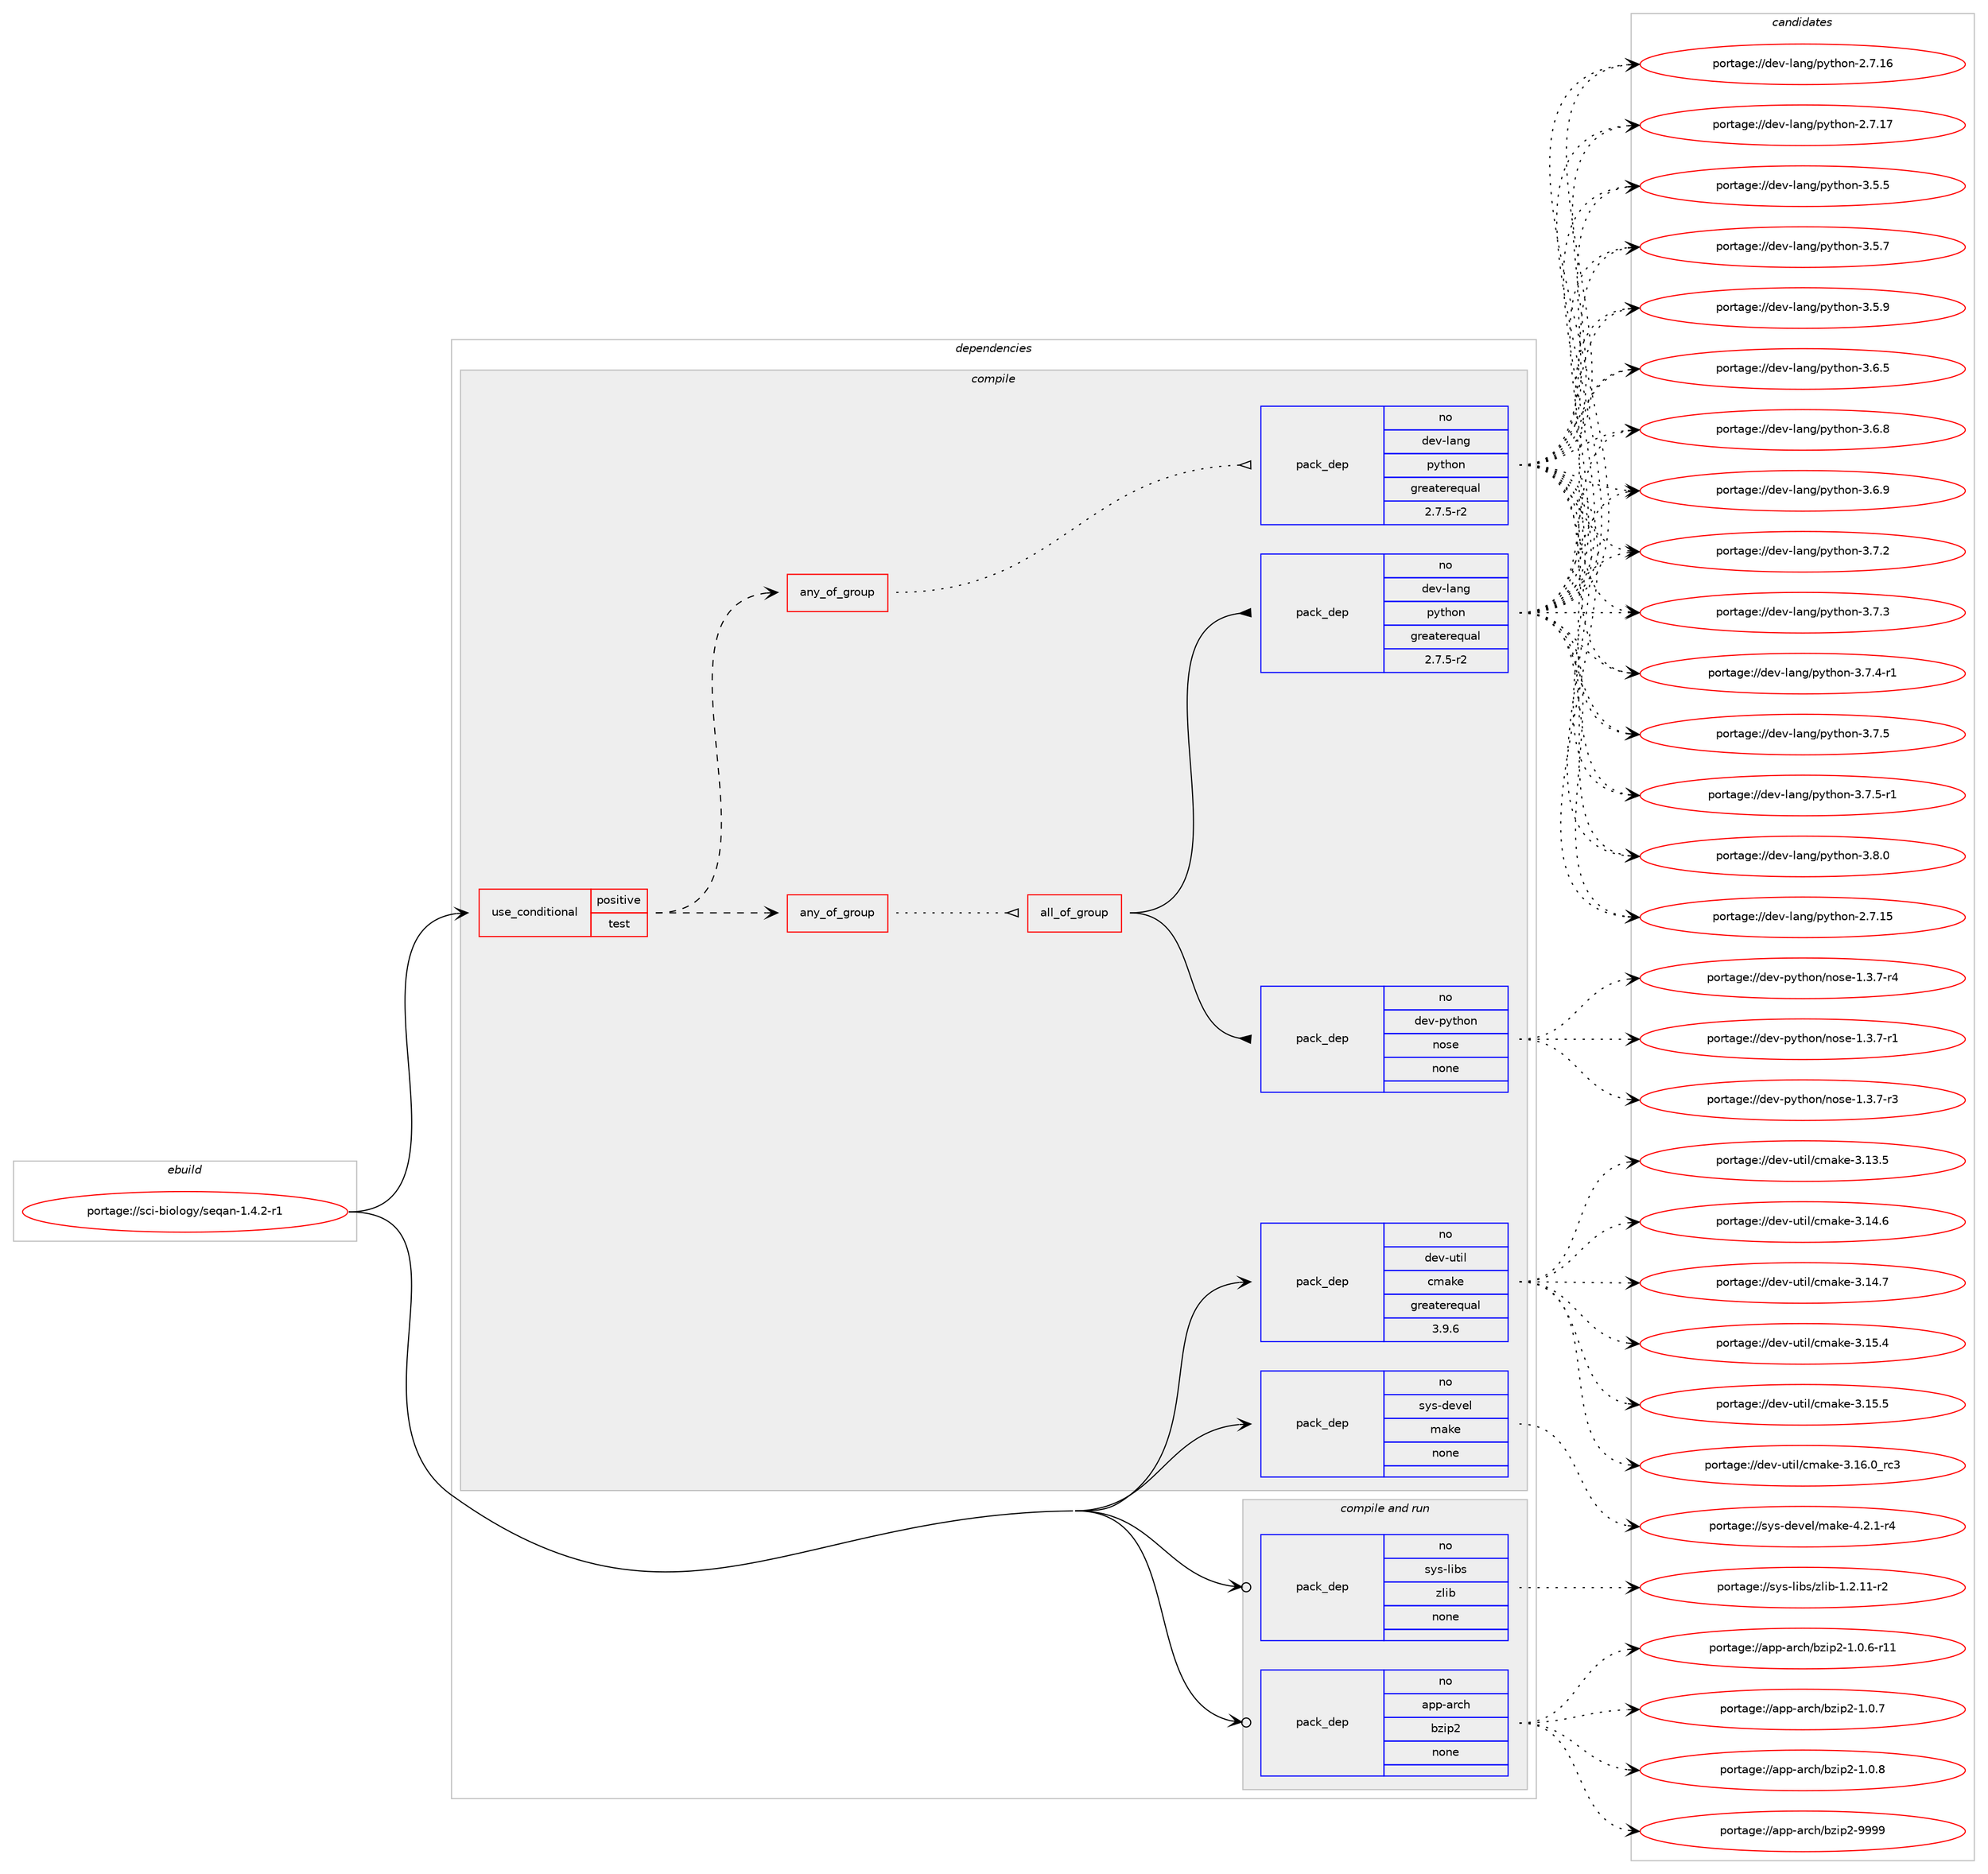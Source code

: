 digraph prolog {

# *************
# Graph options
# *************

newrank=true;
concentrate=true;
compound=true;
graph [rankdir=LR,fontname=Helvetica,fontsize=10,ranksep=1.5];#, ranksep=2.5, nodesep=0.2];
edge  [arrowhead=vee];
node  [fontname=Helvetica,fontsize=10];

# **********
# The ebuild
# **********

subgraph cluster_leftcol {
color=gray;
rank=same;
label=<<i>ebuild</i>>;
id [label="portage://sci-biology/seqan-1.4.2-r1", color=red, width=4, href="../sci-biology/seqan-1.4.2-r1.svg"];
}

# ****************
# The dependencies
# ****************

subgraph cluster_midcol {
color=gray;
label=<<i>dependencies</i>>;
subgraph cluster_compile {
fillcolor="#eeeeee";
style=filled;
label=<<i>compile</i>>;
subgraph cond95291 {
dependency383759 [label=<<TABLE BORDER="0" CELLBORDER="1" CELLSPACING="0" CELLPADDING="4"><TR><TD ROWSPAN="3" CELLPADDING="10">use_conditional</TD></TR><TR><TD>positive</TD></TR><TR><TD>test</TD></TR></TABLE>>, shape=none, color=red];
subgraph any6286 {
dependency383760 [label=<<TABLE BORDER="0" CELLBORDER="1" CELLSPACING="0" CELLPADDING="4"><TR><TD CELLPADDING="10">any_of_group</TD></TR></TABLE>>, shape=none, color=red];subgraph all201 {
dependency383761 [label=<<TABLE BORDER="0" CELLBORDER="1" CELLSPACING="0" CELLPADDING="4"><TR><TD CELLPADDING="10">all_of_group</TD></TR></TABLE>>, shape=none, color=red];subgraph pack281984 {
dependency383762 [label=<<TABLE BORDER="0" CELLBORDER="1" CELLSPACING="0" CELLPADDING="4" WIDTH="220"><TR><TD ROWSPAN="6" CELLPADDING="30">pack_dep</TD></TR><TR><TD WIDTH="110">no</TD></TR><TR><TD>dev-lang</TD></TR><TR><TD>python</TD></TR><TR><TD>greaterequal</TD></TR><TR><TD>2.7.5-r2</TD></TR></TABLE>>, shape=none, color=blue];
}
dependency383761:e -> dependency383762:w [weight=20,style="solid",arrowhead="inv"];
subgraph pack281985 {
dependency383763 [label=<<TABLE BORDER="0" CELLBORDER="1" CELLSPACING="0" CELLPADDING="4" WIDTH="220"><TR><TD ROWSPAN="6" CELLPADDING="30">pack_dep</TD></TR><TR><TD WIDTH="110">no</TD></TR><TR><TD>dev-python</TD></TR><TR><TD>nose</TD></TR><TR><TD>none</TD></TR><TR><TD></TD></TR></TABLE>>, shape=none, color=blue];
}
dependency383761:e -> dependency383763:w [weight=20,style="solid",arrowhead="inv"];
}
dependency383760:e -> dependency383761:w [weight=20,style="dotted",arrowhead="oinv"];
}
dependency383759:e -> dependency383760:w [weight=20,style="dashed",arrowhead="vee"];
subgraph any6287 {
dependency383764 [label=<<TABLE BORDER="0" CELLBORDER="1" CELLSPACING="0" CELLPADDING="4"><TR><TD CELLPADDING="10">any_of_group</TD></TR></TABLE>>, shape=none, color=red];subgraph pack281986 {
dependency383765 [label=<<TABLE BORDER="0" CELLBORDER="1" CELLSPACING="0" CELLPADDING="4" WIDTH="220"><TR><TD ROWSPAN="6" CELLPADDING="30">pack_dep</TD></TR><TR><TD WIDTH="110">no</TD></TR><TR><TD>dev-lang</TD></TR><TR><TD>python</TD></TR><TR><TD>greaterequal</TD></TR><TR><TD>2.7.5-r2</TD></TR></TABLE>>, shape=none, color=blue];
}
dependency383764:e -> dependency383765:w [weight=20,style="dotted",arrowhead="oinv"];
}
dependency383759:e -> dependency383764:w [weight=20,style="dashed",arrowhead="vee"];
}
id:e -> dependency383759:w [weight=20,style="solid",arrowhead="vee"];
subgraph pack281987 {
dependency383766 [label=<<TABLE BORDER="0" CELLBORDER="1" CELLSPACING="0" CELLPADDING="4" WIDTH="220"><TR><TD ROWSPAN="6" CELLPADDING="30">pack_dep</TD></TR><TR><TD WIDTH="110">no</TD></TR><TR><TD>dev-util</TD></TR><TR><TD>cmake</TD></TR><TR><TD>greaterequal</TD></TR><TR><TD>3.9.6</TD></TR></TABLE>>, shape=none, color=blue];
}
id:e -> dependency383766:w [weight=20,style="solid",arrowhead="vee"];
subgraph pack281988 {
dependency383767 [label=<<TABLE BORDER="0" CELLBORDER="1" CELLSPACING="0" CELLPADDING="4" WIDTH="220"><TR><TD ROWSPAN="6" CELLPADDING="30">pack_dep</TD></TR><TR><TD WIDTH="110">no</TD></TR><TR><TD>sys-devel</TD></TR><TR><TD>make</TD></TR><TR><TD>none</TD></TR><TR><TD></TD></TR></TABLE>>, shape=none, color=blue];
}
id:e -> dependency383767:w [weight=20,style="solid",arrowhead="vee"];
}
subgraph cluster_compileandrun {
fillcolor="#eeeeee";
style=filled;
label=<<i>compile and run</i>>;
subgraph pack281989 {
dependency383768 [label=<<TABLE BORDER="0" CELLBORDER="1" CELLSPACING="0" CELLPADDING="4" WIDTH="220"><TR><TD ROWSPAN="6" CELLPADDING="30">pack_dep</TD></TR><TR><TD WIDTH="110">no</TD></TR><TR><TD>app-arch</TD></TR><TR><TD>bzip2</TD></TR><TR><TD>none</TD></TR><TR><TD></TD></TR></TABLE>>, shape=none, color=blue];
}
id:e -> dependency383768:w [weight=20,style="solid",arrowhead="odotvee"];
subgraph pack281990 {
dependency383769 [label=<<TABLE BORDER="0" CELLBORDER="1" CELLSPACING="0" CELLPADDING="4" WIDTH="220"><TR><TD ROWSPAN="6" CELLPADDING="30">pack_dep</TD></TR><TR><TD WIDTH="110">no</TD></TR><TR><TD>sys-libs</TD></TR><TR><TD>zlib</TD></TR><TR><TD>none</TD></TR><TR><TD></TD></TR></TABLE>>, shape=none, color=blue];
}
id:e -> dependency383769:w [weight=20,style="solid",arrowhead="odotvee"];
}
subgraph cluster_run {
fillcolor="#eeeeee";
style=filled;
label=<<i>run</i>>;
}
}

# **************
# The candidates
# **************

subgraph cluster_choices {
rank=same;
color=gray;
label=<<i>candidates</i>>;

subgraph choice281984 {
color=black;
nodesep=1;
choiceportage10010111845108971101034711212111610411111045504655464953 [label="portage://dev-lang/python-2.7.15", color=red, width=4,href="../dev-lang/python-2.7.15.svg"];
choiceportage10010111845108971101034711212111610411111045504655464954 [label="portage://dev-lang/python-2.7.16", color=red, width=4,href="../dev-lang/python-2.7.16.svg"];
choiceportage10010111845108971101034711212111610411111045504655464955 [label="portage://dev-lang/python-2.7.17", color=red, width=4,href="../dev-lang/python-2.7.17.svg"];
choiceportage100101118451089711010347112121116104111110455146534653 [label="portage://dev-lang/python-3.5.5", color=red, width=4,href="../dev-lang/python-3.5.5.svg"];
choiceportage100101118451089711010347112121116104111110455146534655 [label="portage://dev-lang/python-3.5.7", color=red, width=4,href="../dev-lang/python-3.5.7.svg"];
choiceportage100101118451089711010347112121116104111110455146534657 [label="portage://dev-lang/python-3.5.9", color=red, width=4,href="../dev-lang/python-3.5.9.svg"];
choiceportage100101118451089711010347112121116104111110455146544653 [label="portage://dev-lang/python-3.6.5", color=red, width=4,href="../dev-lang/python-3.6.5.svg"];
choiceportage100101118451089711010347112121116104111110455146544656 [label="portage://dev-lang/python-3.6.8", color=red, width=4,href="../dev-lang/python-3.6.8.svg"];
choiceportage100101118451089711010347112121116104111110455146544657 [label="portage://dev-lang/python-3.6.9", color=red, width=4,href="../dev-lang/python-3.6.9.svg"];
choiceportage100101118451089711010347112121116104111110455146554650 [label="portage://dev-lang/python-3.7.2", color=red, width=4,href="../dev-lang/python-3.7.2.svg"];
choiceportage100101118451089711010347112121116104111110455146554651 [label="portage://dev-lang/python-3.7.3", color=red, width=4,href="../dev-lang/python-3.7.3.svg"];
choiceportage1001011184510897110103471121211161041111104551465546524511449 [label="portage://dev-lang/python-3.7.4-r1", color=red, width=4,href="../dev-lang/python-3.7.4-r1.svg"];
choiceportage100101118451089711010347112121116104111110455146554653 [label="portage://dev-lang/python-3.7.5", color=red, width=4,href="../dev-lang/python-3.7.5.svg"];
choiceportage1001011184510897110103471121211161041111104551465546534511449 [label="portage://dev-lang/python-3.7.5-r1", color=red, width=4,href="../dev-lang/python-3.7.5-r1.svg"];
choiceportage100101118451089711010347112121116104111110455146564648 [label="portage://dev-lang/python-3.8.0", color=red, width=4,href="../dev-lang/python-3.8.0.svg"];
dependency383762:e -> choiceportage10010111845108971101034711212111610411111045504655464953:w [style=dotted,weight="100"];
dependency383762:e -> choiceportage10010111845108971101034711212111610411111045504655464954:w [style=dotted,weight="100"];
dependency383762:e -> choiceportage10010111845108971101034711212111610411111045504655464955:w [style=dotted,weight="100"];
dependency383762:e -> choiceportage100101118451089711010347112121116104111110455146534653:w [style=dotted,weight="100"];
dependency383762:e -> choiceportage100101118451089711010347112121116104111110455146534655:w [style=dotted,weight="100"];
dependency383762:e -> choiceportage100101118451089711010347112121116104111110455146534657:w [style=dotted,weight="100"];
dependency383762:e -> choiceportage100101118451089711010347112121116104111110455146544653:w [style=dotted,weight="100"];
dependency383762:e -> choiceportage100101118451089711010347112121116104111110455146544656:w [style=dotted,weight="100"];
dependency383762:e -> choiceportage100101118451089711010347112121116104111110455146544657:w [style=dotted,weight="100"];
dependency383762:e -> choiceportage100101118451089711010347112121116104111110455146554650:w [style=dotted,weight="100"];
dependency383762:e -> choiceportage100101118451089711010347112121116104111110455146554651:w [style=dotted,weight="100"];
dependency383762:e -> choiceportage1001011184510897110103471121211161041111104551465546524511449:w [style=dotted,weight="100"];
dependency383762:e -> choiceportage100101118451089711010347112121116104111110455146554653:w [style=dotted,weight="100"];
dependency383762:e -> choiceportage1001011184510897110103471121211161041111104551465546534511449:w [style=dotted,weight="100"];
dependency383762:e -> choiceportage100101118451089711010347112121116104111110455146564648:w [style=dotted,weight="100"];
}
subgraph choice281985 {
color=black;
nodesep=1;
choiceportage10010111845112121116104111110471101111151014549465146554511449 [label="portage://dev-python/nose-1.3.7-r1", color=red, width=4,href="../dev-python/nose-1.3.7-r1.svg"];
choiceportage10010111845112121116104111110471101111151014549465146554511451 [label="portage://dev-python/nose-1.3.7-r3", color=red, width=4,href="../dev-python/nose-1.3.7-r3.svg"];
choiceportage10010111845112121116104111110471101111151014549465146554511452 [label="portage://dev-python/nose-1.3.7-r4", color=red, width=4,href="../dev-python/nose-1.3.7-r4.svg"];
dependency383763:e -> choiceportage10010111845112121116104111110471101111151014549465146554511449:w [style=dotted,weight="100"];
dependency383763:e -> choiceportage10010111845112121116104111110471101111151014549465146554511451:w [style=dotted,weight="100"];
dependency383763:e -> choiceportage10010111845112121116104111110471101111151014549465146554511452:w [style=dotted,weight="100"];
}
subgraph choice281986 {
color=black;
nodesep=1;
choiceportage10010111845108971101034711212111610411111045504655464953 [label="portage://dev-lang/python-2.7.15", color=red, width=4,href="../dev-lang/python-2.7.15.svg"];
choiceportage10010111845108971101034711212111610411111045504655464954 [label="portage://dev-lang/python-2.7.16", color=red, width=4,href="../dev-lang/python-2.7.16.svg"];
choiceportage10010111845108971101034711212111610411111045504655464955 [label="portage://dev-lang/python-2.7.17", color=red, width=4,href="../dev-lang/python-2.7.17.svg"];
choiceportage100101118451089711010347112121116104111110455146534653 [label="portage://dev-lang/python-3.5.5", color=red, width=4,href="../dev-lang/python-3.5.5.svg"];
choiceportage100101118451089711010347112121116104111110455146534655 [label="portage://dev-lang/python-3.5.7", color=red, width=4,href="../dev-lang/python-3.5.7.svg"];
choiceportage100101118451089711010347112121116104111110455146534657 [label="portage://dev-lang/python-3.5.9", color=red, width=4,href="../dev-lang/python-3.5.9.svg"];
choiceportage100101118451089711010347112121116104111110455146544653 [label="portage://dev-lang/python-3.6.5", color=red, width=4,href="../dev-lang/python-3.6.5.svg"];
choiceportage100101118451089711010347112121116104111110455146544656 [label="portage://dev-lang/python-3.6.8", color=red, width=4,href="../dev-lang/python-3.6.8.svg"];
choiceportage100101118451089711010347112121116104111110455146544657 [label="portage://dev-lang/python-3.6.9", color=red, width=4,href="../dev-lang/python-3.6.9.svg"];
choiceportage100101118451089711010347112121116104111110455146554650 [label="portage://dev-lang/python-3.7.2", color=red, width=4,href="../dev-lang/python-3.7.2.svg"];
choiceportage100101118451089711010347112121116104111110455146554651 [label="portage://dev-lang/python-3.7.3", color=red, width=4,href="../dev-lang/python-3.7.3.svg"];
choiceportage1001011184510897110103471121211161041111104551465546524511449 [label="portage://dev-lang/python-3.7.4-r1", color=red, width=4,href="../dev-lang/python-3.7.4-r1.svg"];
choiceportage100101118451089711010347112121116104111110455146554653 [label="portage://dev-lang/python-3.7.5", color=red, width=4,href="../dev-lang/python-3.7.5.svg"];
choiceportage1001011184510897110103471121211161041111104551465546534511449 [label="portage://dev-lang/python-3.7.5-r1", color=red, width=4,href="../dev-lang/python-3.7.5-r1.svg"];
choiceportage100101118451089711010347112121116104111110455146564648 [label="portage://dev-lang/python-3.8.0", color=red, width=4,href="../dev-lang/python-3.8.0.svg"];
dependency383765:e -> choiceportage10010111845108971101034711212111610411111045504655464953:w [style=dotted,weight="100"];
dependency383765:e -> choiceportage10010111845108971101034711212111610411111045504655464954:w [style=dotted,weight="100"];
dependency383765:e -> choiceportage10010111845108971101034711212111610411111045504655464955:w [style=dotted,weight="100"];
dependency383765:e -> choiceportage100101118451089711010347112121116104111110455146534653:w [style=dotted,weight="100"];
dependency383765:e -> choiceportage100101118451089711010347112121116104111110455146534655:w [style=dotted,weight="100"];
dependency383765:e -> choiceportage100101118451089711010347112121116104111110455146534657:w [style=dotted,weight="100"];
dependency383765:e -> choiceportage100101118451089711010347112121116104111110455146544653:w [style=dotted,weight="100"];
dependency383765:e -> choiceportage100101118451089711010347112121116104111110455146544656:w [style=dotted,weight="100"];
dependency383765:e -> choiceportage100101118451089711010347112121116104111110455146544657:w [style=dotted,weight="100"];
dependency383765:e -> choiceportage100101118451089711010347112121116104111110455146554650:w [style=dotted,weight="100"];
dependency383765:e -> choiceportage100101118451089711010347112121116104111110455146554651:w [style=dotted,weight="100"];
dependency383765:e -> choiceportage1001011184510897110103471121211161041111104551465546524511449:w [style=dotted,weight="100"];
dependency383765:e -> choiceportage100101118451089711010347112121116104111110455146554653:w [style=dotted,weight="100"];
dependency383765:e -> choiceportage1001011184510897110103471121211161041111104551465546534511449:w [style=dotted,weight="100"];
dependency383765:e -> choiceportage100101118451089711010347112121116104111110455146564648:w [style=dotted,weight="100"];
}
subgraph choice281987 {
color=black;
nodesep=1;
choiceportage1001011184511711610510847991099710710145514649514653 [label="portage://dev-util/cmake-3.13.5", color=red, width=4,href="../dev-util/cmake-3.13.5.svg"];
choiceportage1001011184511711610510847991099710710145514649524654 [label="portage://dev-util/cmake-3.14.6", color=red, width=4,href="../dev-util/cmake-3.14.6.svg"];
choiceportage1001011184511711610510847991099710710145514649524655 [label="portage://dev-util/cmake-3.14.7", color=red, width=4,href="../dev-util/cmake-3.14.7.svg"];
choiceportage1001011184511711610510847991099710710145514649534652 [label="portage://dev-util/cmake-3.15.4", color=red, width=4,href="../dev-util/cmake-3.15.4.svg"];
choiceportage1001011184511711610510847991099710710145514649534653 [label="portage://dev-util/cmake-3.15.5", color=red, width=4,href="../dev-util/cmake-3.15.5.svg"];
choiceportage1001011184511711610510847991099710710145514649544648951149951 [label="portage://dev-util/cmake-3.16.0_rc3", color=red, width=4,href="../dev-util/cmake-3.16.0_rc3.svg"];
dependency383766:e -> choiceportage1001011184511711610510847991099710710145514649514653:w [style=dotted,weight="100"];
dependency383766:e -> choiceportage1001011184511711610510847991099710710145514649524654:w [style=dotted,weight="100"];
dependency383766:e -> choiceportage1001011184511711610510847991099710710145514649524655:w [style=dotted,weight="100"];
dependency383766:e -> choiceportage1001011184511711610510847991099710710145514649534652:w [style=dotted,weight="100"];
dependency383766:e -> choiceportage1001011184511711610510847991099710710145514649534653:w [style=dotted,weight="100"];
dependency383766:e -> choiceportage1001011184511711610510847991099710710145514649544648951149951:w [style=dotted,weight="100"];
}
subgraph choice281988 {
color=black;
nodesep=1;
choiceportage1151211154510010111810110847109971071014552465046494511452 [label="portage://sys-devel/make-4.2.1-r4", color=red, width=4,href="../sys-devel/make-4.2.1-r4.svg"];
dependency383767:e -> choiceportage1151211154510010111810110847109971071014552465046494511452:w [style=dotted,weight="100"];
}
subgraph choice281989 {
color=black;
nodesep=1;
choiceportage97112112459711499104479812210511250454946484654451144949 [label="portage://app-arch/bzip2-1.0.6-r11", color=red, width=4,href="../app-arch/bzip2-1.0.6-r11.svg"];
choiceportage97112112459711499104479812210511250454946484655 [label="portage://app-arch/bzip2-1.0.7", color=red, width=4,href="../app-arch/bzip2-1.0.7.svg"];
choiceportage97112112459711499104479812210511250454946484656 [label="portage://app-arch/bzip2-1.0.8", color=red, width=4,href="../app-arch/bzip2-1.0.8.svg"];
choiceportage971121124597114991044798122105112504557575757 [label="portage://app-arch/bzip2-9999", color=red, width=4,href="../app-arch/bzip2-9999.svg"];
dependency383768:e -> choiceportage97112112459711499104479812210511250454946484654451144949:w [style=dotted,weight="100"];
dependency383768:e -> choiceportage97112112459711499104479812210511250454946484655:w [style=dotted,weight="100"];
dependency383768:e -> choiceportage97112112459711499104479812210511250454946484656:w [style=dotted,weight="100"];
dependency383768:e -> choiceportage971121124597114991044798122105112504557575757:w [style=dotted,weight="100"];
}
subgraph choice281990 {
color=black;
nodesep=1;
choiceportage11512111545108105981154712210810598454946504649494511450 [label="portage://sys-libs/zlib-1.2.11-r2", color=red, width=4,href="../sys-libs/zlib-1.2.11-r2.svg"];
dependency383769:e -> choiceportage11512111545108105981154712210810598454946504649494511450:w [style=dotted,weight="100"];
}
}

}
